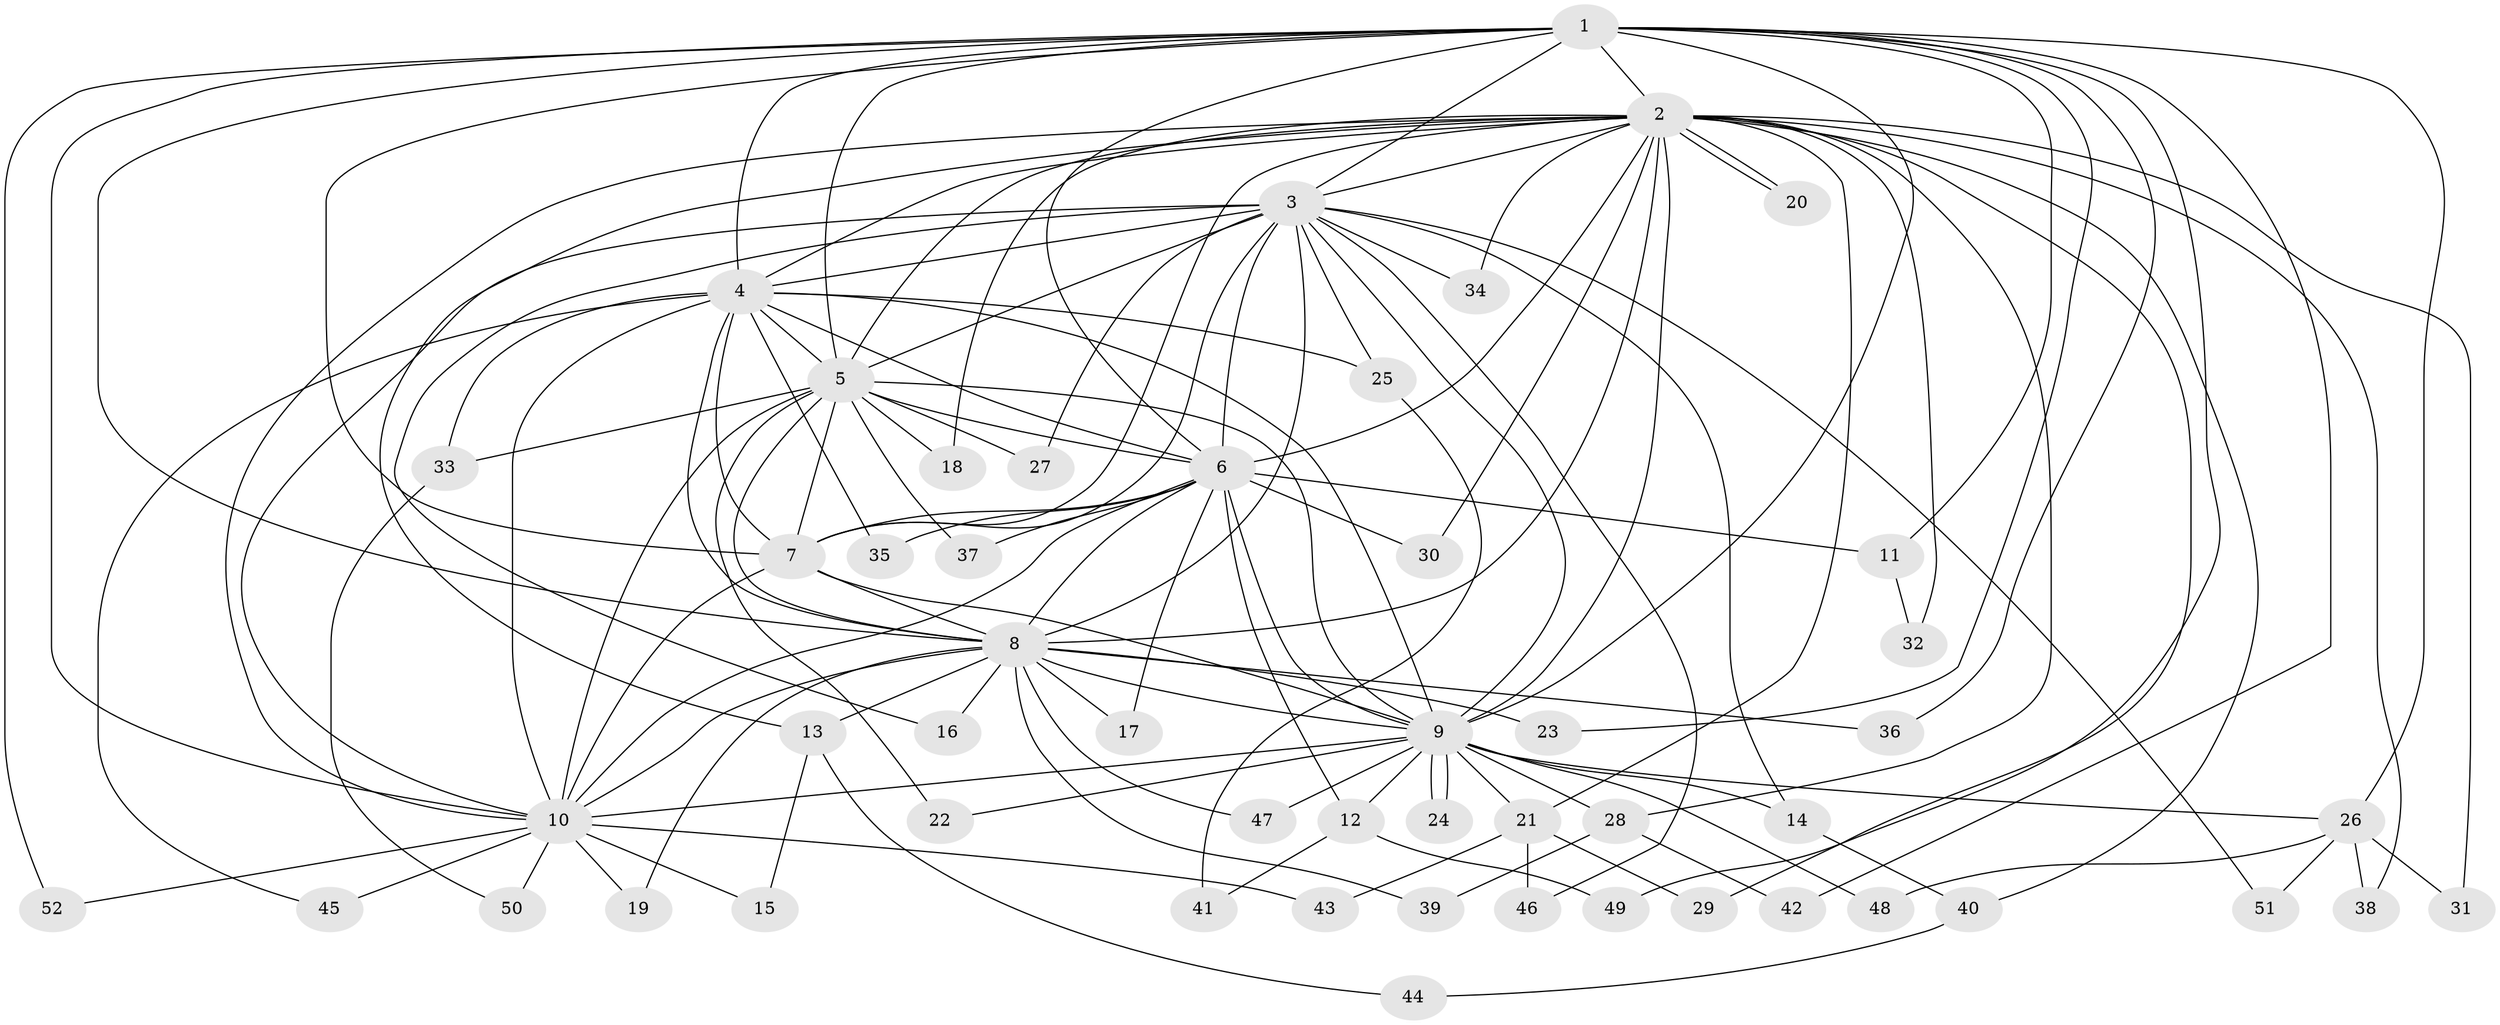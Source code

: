 // coarse degree distribution, {13: 0.04878048780487805, 24: 0.024390243902439025, 10: 0.024390243902439025, 18: 0.024390243902439025, 19: 0.024390243902439025, 6: 0.04878048780487805, 3: 0.04878048780487805, 4: 0.12195121951219512, 2: 0.5609756097560976, 1: 0.07317073170731707}
// Generated by graph-tools (version 1.1) at 2025/41/03/06/25 10:41:38]
// undirected, 52 vertices, 129 edges
graph export_dot {
graph [start="1"]
  node [color=gray90,style=filled];
  1;
  2;
  3;
  4;
  5;
  6;
  7;
  8;
  9;
  10;
  11;
  12;
  13;
  14;
  15;
  16;
  17;
  18;
  19;
  20;
  21;
  22;
  23;
  24;
  25;
  26;
  27;
  28;
  29;
  30;
  31;
  32;
  33;
  34;
  35;
  36;
  37;
  38;
  39;
  40;
  41;
  42;
  43;
  44;
  45;
  46;
  47;
  48;
  49;
  50;
  51;
  52;
  1 -- 2;
  1 -- 3;
  1 -- 4;
  1 -- 5;
  1 -- 6;
  1 -- 7;
  1 -- 8;
  1 -- 9;
  1 -- 10;
  1 -- 11;
  1 -- 23;
  1 -- 26;
  1 -- 36;
  1 -- 42;
  1 -- 49;
  1 -- 52;
  2 -- 3;
  2 -- 4;
  2 -- 5;
  2 -- 6;
  2 -- 7;
  2 -- 8;
  2 -- 9;
  2 -- 10;
  2 -- 13;
  2 -- 18;
  2 -- 20;
  2 -- 20;
  2 -- 21;
  2 -- 28;
  2 -- 29;
  2 -- 30;
  2 -- 31;
  2 -- 32;
  2 -- 34;
  2 -- 38;
  2 -- 40;
  3 -- 4;
  3 -- 5;
  3 -- 6;
  3 -- 7;
  3 -- 8;
  3 -- 9;
  3 -- 10;
  3 -- 14;
  3 -- 16;
  3 -- 25;
  3 -- 27;
  3 -- 34;
  3 -- 46;
  3 -- 51;
  4 -- 5;
  4 -- 6;
  4 -- 7;
  4 -- 8;
  4 -- 9;
  4 -- 10;
  4 -- 25;
  4 -- 33;
  4 -- 35;
  4 -- 45;
  5 -- 6;
  5 -- 7;
  5 -- 8;
  5 -- 9;
  5 -- 10;
  5 -- 18;
  5 -- 22;
  5 -- 27;
  5 -- 33;
  5 -- 37;
  6 -- 7;
  6 -- 8;
  6 -- 9;
  6 -- 10;
  6 -- 11;
  6 -- 12;
  6 -- 17;
  6 -- 30;
  6 -- 35;
  6 -- 37;
  7 -- 8;
  7 -- 9;
  7 -- 10;
  8 -- 9;
  8 -- 10;
  8 -- 13;
  8 -- 16;
  8 -- 17;
  8 -- 19;
  8 -- 23;
  8 -- 36;
  8 -- 39;
  8 -- 47;
  9 -- 10;
  9 -- 12;
  9 -- 14;
  9 -- 21;
  9 -- 22;
  9 -- 24;
  9 -- 24;
  9 -- 26;
  9 -- 28;
  9 -- 47;
  9 -- 48;
  10 -- 15;
  10 -- 19;
  10 -- 43;
  10 -- 45;
  10 -- 50;
  10 -- 52;
  11 -- 32;
  12 -- 41;
  12 -- 49;
  13 -- 15;
  13 -- 44;
  14 -- 40;
  21 -- 29;
  21 -- 43;
  21 -- 46;
  25 -- 41;
  26 -- 31;
  26 -- 38;
  26 -- 48;
  26 -- 51;
  28 -- 39;
  28 -- 42;
  33 -- 50;
  40 -- 44;
}
